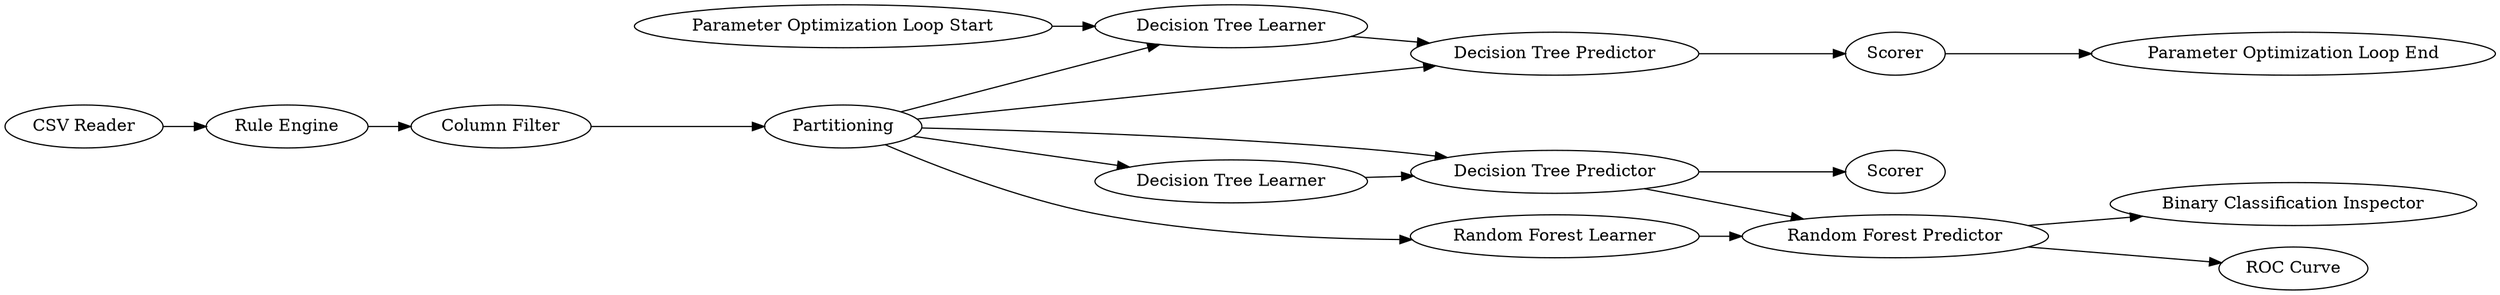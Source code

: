 digraph {
	"-4034101811996939972_70" [label="CSV Reader"]
	"-4034101811996939972_75" [label="Decision Tree Predictor"]
	"-4034101811996939972_72" [label=Partitioning]
	"-4034101811996939972_74" [label="Column Filter"]
	"-4034101811996939972_86" [label="Decision Tree Learner"]
	"-4034101811996939972_89" [label=Scorer]
	"-4034101811996939972_80" [label="Random Forest Predictor"]
	"-4034101811996939972_88" [label="Decision Tree Predictor"]
	"-4034101811996939972_73" [label="Decision Tree Learner"]
	"-4034101811996939972_79" [label="Random Forest Learner"]
	"-4034101811996939972_78" [label="Binary Classification Inspector"]
	"-4034101811996939972_85" [label="Parameter Optimization Loop Start"]
	"-4034101811996939972_71" [label="Rule Engine"]
	"-4034101811996939972_76" [label="ROC Curve"]
	"-4034101811996939972_87" [label="Parameter Optimization Loop End"]
	"-4034101811996939972_77" [label=Scorer]
	"-4034101811996939972_72" -> "-4034101811996939972_79"
	"-4034101811996939972_89" -> "-4034101811996939972_87"
	"-4034101811996939972_79" -> "-4034101811996939972_80"
	"-4034101811996939972_80" -> "-4034101811996939972_78"
	"-4034101811996939972_74" -> "-4034101811996939972_72"
	"-4034101811996939972_85" -> "-4034101811996939972_86"
	"-4034101811996939972_86" -> "-4034101811996939972_88"
	"-4034101811996939972_70" -> "-4034101811996939972_71"
	"-4034101811996939972_72" -> "-4034101811996939972_73"
	"-4034101811996939972_73" -> "-4034101811996939972_75"
	"-4034101811996939972_71" -> "-4034101811996939972_74"
	"-4034101811996939972_75" -> "-4034101811996939972_77"
	"-4034101811996939972_72" -> "-4034101811996939972_75"
	"-4034101811996939972_88" -> "-4034101811996939972_89"
	"-4034101811996939972_75" -> "-4034101811996939972_80"
	"-4034101811996939972_72" -> "-4034101811996939972_86"
	"-4034101811996939972_80" -> "-4034101811996939972_76"
	"-4034101811996939972_72" -> "-4034101811996939972_88"
	rankdir=LR
}
